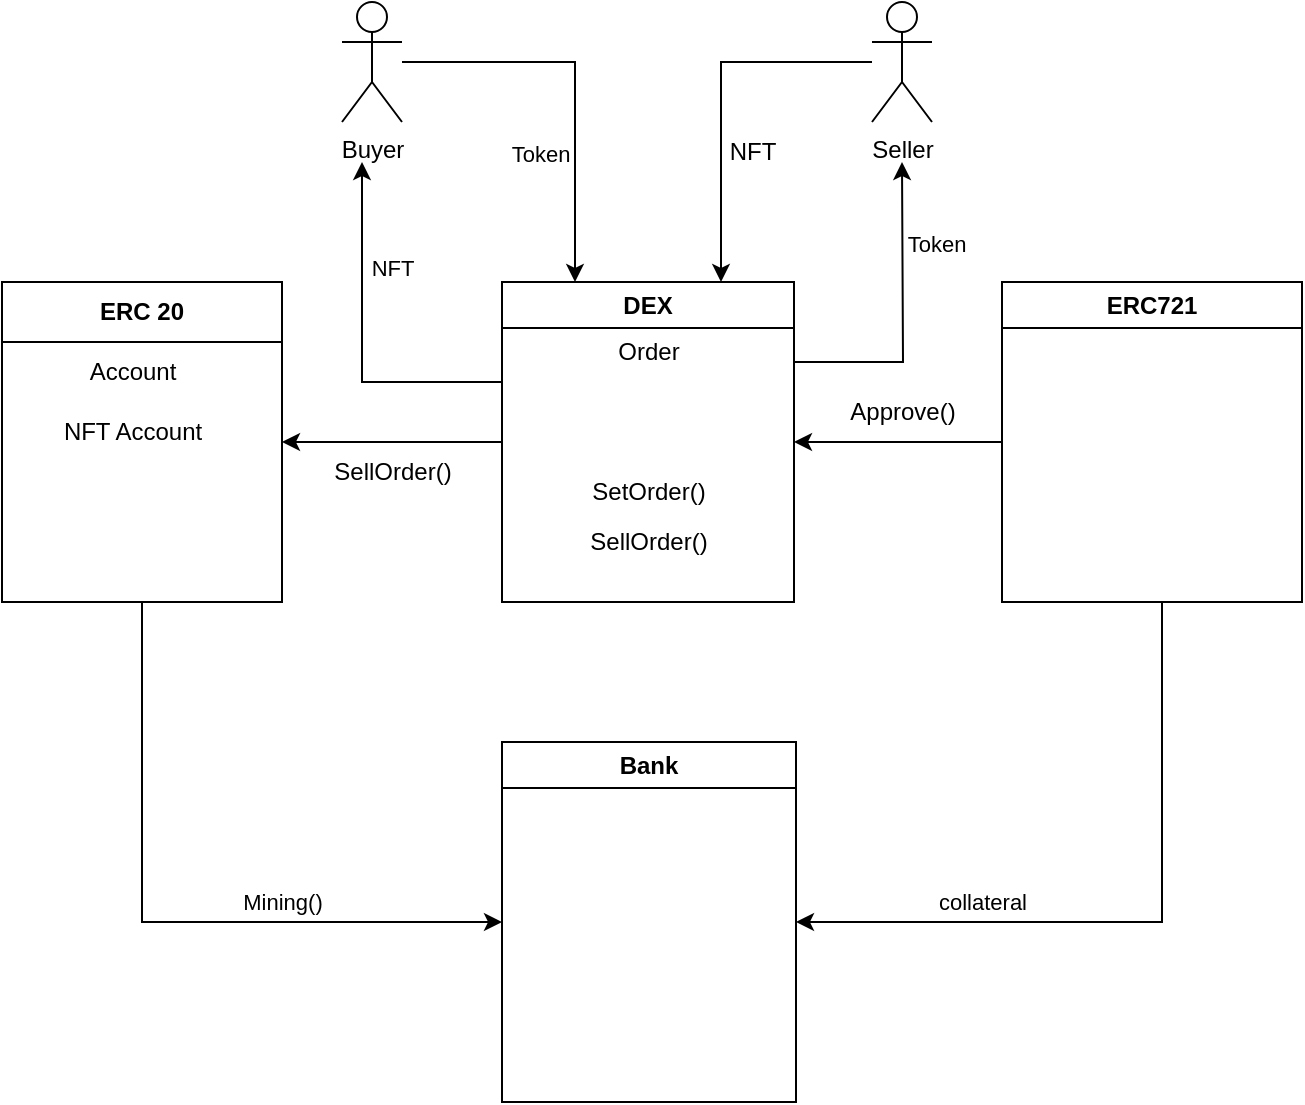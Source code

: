<mxfile version="21.0.2" type="github">
  <diagram name="第 1 页" id="GhYu5hjQb_tFR22Oqg20">
    <mxGraphModel dx="954" dy="1711" grid="1" gridSize="10" guides="1" tooltips="1" connect="1" arrows="1" fold="1" page="1" pageScale="1" pageWidth="827" pageHeight="1169" math="0" shadow="0">
      <root>
        <mxCell id="0" />
        <mxCell id="1" parent="0" />
        <mxCell id="EH8zw30fIdEPAEvri086-34" style="edgeStyle=orthogonalEdgeStyle;rounded=0;orthogonalLoop=1;jettySize=auto;html=1;exitX=0.5;exitY=1;exitDx=0;exitDy=0;entryX=0;entryY=0.5;entryDx=0;entryDy=0;" edge="1" parent="1" source="EH8zw30fIdEPAEvri086-2" target="EH8zw30fIdEPAEvri086-33">
          <mxGeometry relative="1" as="geometry" />
        </mxCell>
        <mxCell id="EH8zw30fIdEPAEvri086-35" value="Mining()" style="edgeLabel;html=1;align=center;verticalAlign=middle;resizable=0;points=[];" vertex="1" connectable="0" parent="EH8zw30fIdEPAEvri086-34">
          <mxGeometry x="0.318" relative="1" as="geometry">
            <mxPoint x="6" y="-10" as="offset" />
          </mxGeometry>
        </mxCell>
        <mxCell id="EH8zw30fIdEPAEvri086-2" value="ERC 20" style="swimlane;whiteSpace=wrap;html=1;startSize=30;" vertex="1" parent="1">
          <mxGeometry x="130" y="100" width="140" height="160" as="geometry" />
        </mxCell>
        <mxCell id="EH8zw30fIdEPAEvri086-8" value="Account" style="text;html=1;align=center;verticalAlign=middle;resizable=0;points=[];autosize=1;strokeColor=none;fillColor=none;" vertex="1" parent="EH8zw30fIdEPAEvri086-2">
          <mxGeometry x="30" y="30" width="70" height="30" as="geometry" />
        </mxCell>
        <mxCell id="EH8zw30fIdEPAEvri086-9" value="NFT Account" style="text;html=1;align=center;verticalAlign=middle;resizable=0;points=[];autosize=1;strokeColor=none;fillColor=none;" vertex="1" parent="EH8zw30fIdEPAEvri086-2">
          <mxGeometry x="20" y="60" width="90" height="30" as="geometry" />
        </mxCell>
        <mxCell id="EH8zw30fIdEPAEvri086-6" style="edgeStyle=orthogonalEdgeStyle;rounded=0;orthogonalLoop=1;jettySize=auto;html=1;entryX=1;entryY=0.5;entryDx=0;entryDy=0;" edge="1" parent="1" source="EH8zw30fIdEPAEvri086-3" target="EH8zw30fIdEPAEvri086-2">
          <mxGeometry relative="1" as="geometry" />
        </mxCell>
        <mxCell id="EH8zw30fIdEPAEvri086-21" style="edgeStyle=orthogonalEdgeStyle;rounded=0;orthogonalLoop=1;jettySize=auto;html=1;" edge="1" parent="1" source="EH8zw30fIdEPAEvri086-3">
          <mxGeometry relative="1" as="geometry">
            <mxPoint x="310" y="40" as="targetPoint" />
            <Array as="points">
              <mxPoint x="310" y="150" />
            </Array>
          </mxGeometry>
        </mxCell>
        <mxCell id="EH8zw30fIdEPAEvri086-22" value="NFT" style="edgeLabel;html=1;align=center;verticalAlign=middle;resizable=0;points=[];" vertex="1" connectable="0" parent="EH8zw30fIdEPAEvri086-21">
          <mxGeometry x="0.411" relative="1" as="geometry">
            <mxPoint x="15" as="offset" />
          </mxGeometry>
        </mxCell>
        <mxCell id="EH8zw30fIdEPAEvri086-31" style="edgeStyle=orthogonalEdgeStyle;rounded=0;orthogonalLoop=1;jettySize=auto;html=1;exitX=1;exitY=0.25;exitDx=0;exitDy=0;" edge="1" parent="1" source="EH8zw30fIdEPAEvri086-3">
          <mxGeometry relative="1" as="geometry">
            <mxPoint x="580" y="40" as="targetPoint" />
          </mxGeometry>
        </mxCell>
        <mxCell id="EH8zw30fIdEPAEvri086-32" value="Token" style="edgeLabel;html=1;align=center;verticalAlign=middle;resizable=0;points=[];" vertex="1" connectable="0" parent="EH8zw30fIdEPAEvri086-31">
          <mxGeometry x="0.468" y="-4" relative="1" as="geometry">
            <mxPoint x="13" as="offset" />
          </mxGeometry>
        </mxCell>
        <mxCell id="EH8zw30fIdEPAEvri086-3" value="DEX" style="swimlane;whiteSpace=wrap;html=1;" vertex="1" parent="1">
          <mxGeometry x="380" y="100" width="146" height="160" as="geometry" />
        </mxCell>
        <mxCell id="EH8zw30fIdEPAEvri086-10" value="Order" style="text;html=1;align=center;verticalAlign=middle;resizable=0;points=[];autosize=1;strokeColor=none;fillColor=none;" vertex="1" parent="EH8zw30fIdEPAEvri086-3">
          <mxGeometry x="48" y="20" width="50" height="30" as="geometry" />
        </mxCell>
        <mxCell id="EH8zw30fIdEPAEvri086-15" value="SetOrder()" style="text;html=1;align=center;verticalAlign=middle;resizable=0;points=[];autosize=1;strokeColor=none;fillColor=none;" vertex="1" parent="EH8zw30fIdEPAEvri086-3">
          <mxGeometry x="33" y="90" width="80" height="30" as="geometry" />
        </mxCell>
        <mxCell id="EH8zw30fIdEPAEvri086-23" value="SellOrder()" style="text;html=1;align=center;verticalAlign=middle;resizable=0;points=[];autosize=1;strokeColor=none;fillColor=none;" vertex="1" parent="EH8zw30fIdEPAEvri086-3">
          <mxGeometry x="33" y="115" width="80" height="30" as="geometry" />
        </mxCell>
        <mxCell id="EH8zw30fIdEPAEvri086-5" style="edgeStyle=orthogonalEdgeStyle;rounded=0;orthogonalLoop=1;jettySize=auto;html=1;entryX=1;entryY=0.5;entryDx=0;entryDy=0;" edge="1" parent="1" source="EH8zw30fIdEPAEvri086-4" target="EH8zw30fIdEPAEvri086-3">
          <mxGeometry relative="1" as="geometry" />
        </mxCell>
        <mxCell id="EH8zw30fIdEPAEvri086-36" style="edgeStyle=orthogonalEdgeStyle;rounded=0;orthogonalLoop=1;jettySize=auto;html=1;entryX=1;entryY=0.5;entryDx=0;entryDy=0;" edge="1" parent="1" source="EH8zw30fIdEPAEvri086-4" target="EH8zw30fIdEPAEvri086-33">
          <mxGeometry relative="1" as="geometry">
            <Array as="points">
              <mxPoint x="710" y="420" />
            </Array>
          </mxGeometry>
        </mxCell>
        <mxCell id="EH8zw30fIdEPAEvri086-37" value="collateral" style="edgeLabel;html=1;align=center;verticalAlign=middle;resizable=0;points=[];" vertex="1" connectable="0" parent="EH8zw30fIdEPAEvri086-36">
          <mxGeometry x="0.469" y="-4" relative="1" as="geometry">
            <mxPoint x="2" y="-6" as="offset" />
          </mxGeometry>
        </mxCell>
        <mxCell id="EH8zw30fIdEPAEvri086-4" value="ERC721" style="swimlane;whiteSpace=wrap;html=1;" vertex="1" parent="1">
          <mxGeometry x="630" y="100" width="150" height="160" as="geometry" />
        </mxCell>
        <mxCell id="EH8zw30fIdEPAEvri086-11" value="SellOrder()" style="text;html=1;align=center;verticalAlign=middle;resizable=0;points=[];autosize=1;strokeColor=none;fillColor=none;" vertex="1" parent="1">
          <mxGeometry x="285" y="180" width="80" height="30" as="geometry" />
        </mxCell>
        <mxCell id="EH8zw30fIdEPAEvri086-13" value="Approve()" style="text;html=1;align=center;verticalAlign=middle;resizable=0;points=[];autosize=1;strokeColor=none;fillColor=none;" vertex="1" parent="1">
          <mxGeometry x="540" y="150" width="80" height="30" as="geometry" />
        </mxCell>
        <mxCell id="EH8zw30fIdEPAEvri086-18" style="edgeStyle=orthogonalEdgeStyle;rounded=0;orthogonalLoop=1;jettySize=auto;html=1;entryX=0.25;entryY=0;entryDx=0;entryDy=0;" edge="1" parent="1" source="EH8zw30fIdEPAEvri086-16" target="EH8zw30fIdEPAEvri086-3">
          <mxGeometry relative="1" as="geometry" />
        </mxCell>
        <mxCell id="EH8zw30fIdEPAEvri086-20" value="Token" style="edgeLabel;html=1;align=center;verticalAlign=middle;resizable=0;points=[];" vertex="1" connectable="0" parent="EH8zw30fIdEPAEvri086-18">
          <mxGeometry x="0.328" y="1" relative="1" as="geometry">
            <mxPoint x="-19" y="2" as="offset" />
          </mxGeometry>
        </mxCell>
        <mxCell id="EH8zw30fIdEPAEvri086-16" value="Buyer" style="shape=umlActor;verticalLabelPosition=bottom;verticalAlign=top;html=1;outlineConnect=0;" vertex="1" parent="1">
          <mxGeometry x="300" y="-40" width="30" height="60" as="geometry" />
        </mxCell>
        <mxCell id="EH8zw30fIdEPAEvri086-29" style="edgeStyle=orthogonalEdgeStyle;rounded=0;orthogonalLoop=1;jettySize=auto;html=1;entryX=0.75;entryY=0;entryDx=0;entryDy=0;" edge="1" parent="1" source="EH8zw30fIdEPAEvri086-24" target="EH8zw30fIdEPAEvri086-3">
          <mxGeometry relative="1" as="geometry" />
        </mxCell>
        <mxCell id="EH8zw30fIdEPAEvri086-24" value="Seller" style="shape=umlActor;verticalLabelPosition=bottom;verticalAlign=top;html=1;outlineConnect=0;" vertex="1" parent="1">
          <mxGeometry x="565" y="-40" width="30" height="60" as="geometry" />
        </mxCell>
        <mxCell id="EH8zw30fIdEPAEvri086-30" value="NFT" style="text;html=1;align=center;verticalAlign=middle;resizable=0;points=[];autosize=1;strokeColor=none;fillColor=none;" vertex="1" parent="1">
          <mxGeometry x="480" y="20" width="50" height="30" as="geometry" />
        </mxCell>
        <mxCell id="EH8zw30fIdEPAEvri086-33" value="Bank" style="swimlane;whiteSpace=wrap;html=1;" vertex="1" parent="1">
          <mxGeometry x="380" y="330" width="147" height="180" as="geometry" />
        </mxCell>
      </root>
    </mxGraphModel>
  </diagram>
</mxfile>
